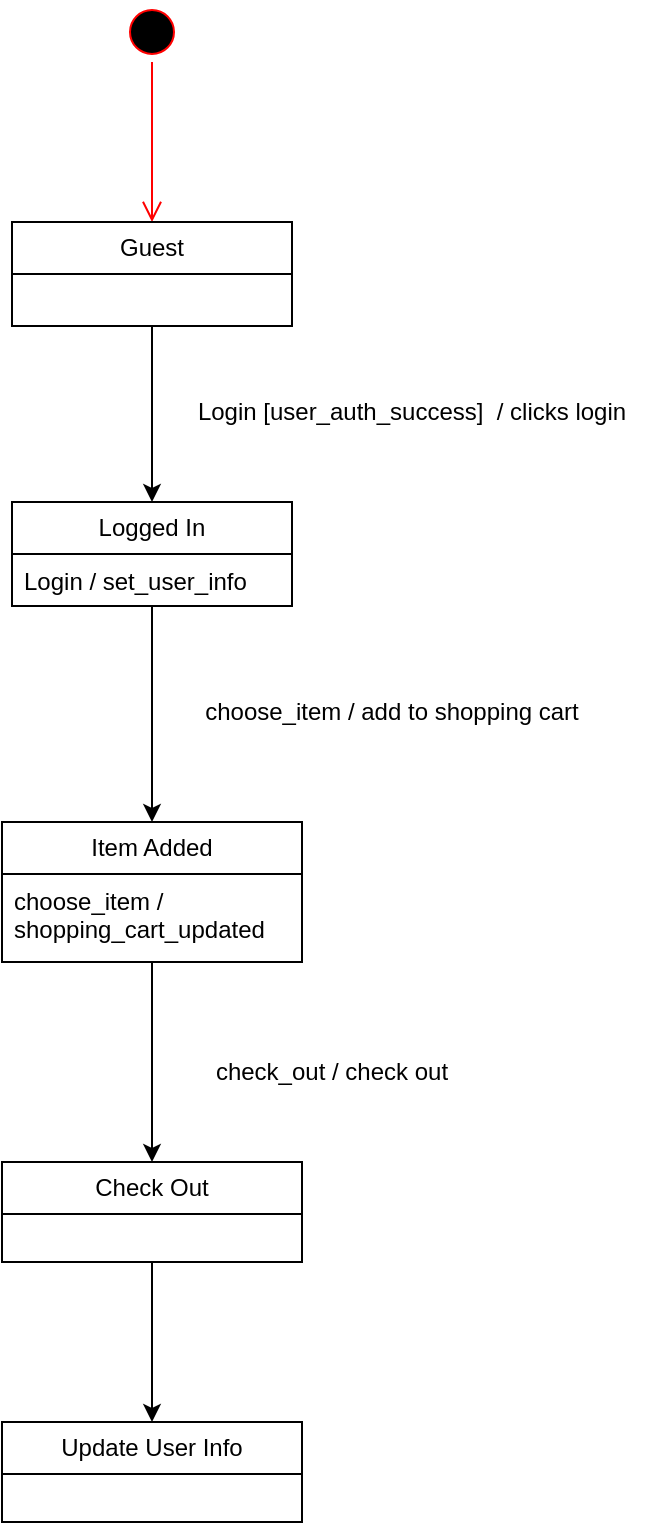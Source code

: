 <mxfile version="22.1.0" type="github">
  <diagram name="Page-1" id="YS0BhDlNzA2Jsrl1pI-b">
    <mxGraphModel dx="1426" dy="785" grid="1" gridSize="10" guides="1" tooltips="1" connect="1" arrows="1" fold="1" page="1" pageScale="1" pageWidth="850" pageHeight="1100" math="0" shadow="0">
      <root>
        <mxCell id="0" />
        <mxCell id="1" parent="0" />
        <mxCell id="5EK2CeJRW16sMzyauaA--1" value="" style="ellipse;html=1;shape=startState;fillColor=#000000;strokeColor=#ff0000;" parent="1" vertex="1">
          <mxGeometry x="190" y="160" width="30" height="30" as="geometry" />
        </mxCell>
        <mxCell id="5EK2CeJRW16sMzyauaA--2" value="" style="edgeStyle=orthogonalEdgeStyle;html=1;verticalAlign=bottom;endArrow=open;endSize=8;strokeColor=#ff0000;rounded=0;entryX=0.5;entryY=0;entryDx=0;entryDy=0;" parent="1" source="5EK2CeJRW16sMzyauaA--1" target="5EK2CeJRW16sMzyauaA--7" edge="1">
          <mxGeometry relative="1" as="geometry">
            <mxPoint x="205" y="260" as="targetPoint" />
          </mxGeometry>
        </mxCell>
        <mxCell id="5EK2CeJRW16sMzyauaA--4" value="Login [user_auth_success]&amp;nbsp; / clicks login" style="text;html=1;strokeColor=none;fillColor=none;align=center;verticalAlign=middle;whiteSpace=wrap;rounded=0;" parent="1" vertex="1">
          <mxGeometry x="210" y="350" width="250" height="30" as="geometry" />
        </mxCell>
        <mxCell id="5EK2CeJRW16sMzyauaA--13" style="edgeStyle=orthogonalEdgeStyle;rounded=0;orthogonalLoop=1;jettySize=auto;html=1;entryX=0.5;entryY=0;entryDx=0;entryDy=0;" parent="1" source="5EK2CeJRW16sMzyauaA--7" target="5EK2CeJRW16sMzyauaA--11" edge="1">
          <mxGeometry relative="1" as="geometry" />
        </mxCell>
        <mxCell id="5EK2CeJRW16sMzyauaA--7" value="Guest" style="swimlane;fontStyle=0;childLayout=stackLayout;horizontal=1;startSize=26;fillColor=none;horizontalStack=0;resizeParent=1;resizeParentMax=0;resizeLast=0;collapsible=1;marginBottom=0;whiteSpace=wrap;html=1;" parent="1" vertex="1">
          <mxGeometry x="135" y="270" width="140" height="52" as="geometry" />
        </mxCell>
        <mxCell id="5EK2CeJRW16sMzyauaA--16" style="edgeStyle=orthogonalEdgeStyle;rounded=0;orthogonalLoop=1;jettySize=auto;html=1;entryX=0.5;entryY=0;entryDx=0;entryDy=0;" parent="1" source="5EK2CeJRW16sMzyauaA--11" target="5EK2CeJRW16sMzyauaA--14" edge="1">
          <mxGeometry relative="1" as="geometry" />
        </mxCell>
        <mxCell id="5EK2CeJRW16sMzyauaA--11" value="Logged In" style="swimlane;fontStyle=0;childLayout=stackLayout;horizontal=1;startSize=26;fillColor=none;horizontalStack=0;resizeParent=1;resizeParentMax=0;resizeLast=0;collapsible=1;marginBottom=0;whiteSpace=wrap;html=1;" parent="1" vertex="1">
          <mxGeometry x="135" y="410" width="140" height="52" as="geometry" />
        </mxCell>
        <mxCell id="5EK2CeJRW16sMzyauaA--12" value="Login / set_user_info" style="text;strokeColor=none;fillColor=none;align=left;verticalAlign=top;spacingLeft=4;spacingRight=4;overflow=hidden;rotatable=0;points=[[0,0.5],[1,0.5]];portConstraint=eastwest;whiteSpace=wrap;html=1;" parent="5EK2CeJRW16sMzyauaA--11" vertex="1">
          <mxGeometry y="26" width="140" height="26" as="geometry" />
        </mxCell>
        <mxCell id="5EK2CeJRW16sMzyauaA--21" style="edgeStyle=orthogonalEdgeStyle;rounded=0;orthogonalLoop=1;jettySize=auto;html=1;entryX=0.5;entryY=0;entryDx=0;entryDy=0;" parent="1" source="5EK2CeJRW16sMzyauaA--14" target="5EK2CeJRW16sMzyauaA--19" edge="1">
          <mxGeometry relative="1" as="geometry" />
        </mxCell>
        <mxCell id="5EK2CeJRW16sMzyauaA--14" value="Item Added" style="swimlane;fontStyle=0;childLayout=stackLayout;horizontal=1;startSize=26;fillColor=none;horizontalStack=0;resizeParent=1;resizeParentMax=0;resizeLast=0;collapsible=1;marginBottom=0;whiteSpace=wrap;html=1;" parent="1" vertex="1">
          <mxGeometry x="130" y="570" width="150" height="70" as="geometry" />
        </mxCell>
        <mxCell id="5EK2CeJRW16sMzyauaA--18" value="choose_item / shopping_cart_updated" style="text;strokeColor=none;fillColor=none;align=left;verticalAlign=top;spacingLeft=4;spacingRight=4;overflow=hidden;rotatable=0;points=[[0,0.5],[1,0.5]];portConstraint=eastwest;whiteSpace=wrap;html=1;" parent="5EK2CeJRW16sMzyauaA--14" vertex="1">
          <mxGeometry y="26" width="150" height="44" as="geometry" />
        </mxCell>
        <mxCell id="5EK2CeJRW16sMzyauaA--17" value="choose_item / add to shopping cart" style="text;html=1;strokeColor=none;fillColor=none;align=center;verticalAlign=middle;whiteSpace=wrap;rounded=0;" parent="1" vertex="1">
          <mxGeometry x="200" y="500" width="250" height="30" as="geometry" />
        </mxCell>
        <mxCell id="5EK2CeJRW16sMzyauaA--24" style="edgeStyle=orthogonalEdgeStyle;rounded=0;orthogonalLoop=1;jettySize=auto;html=1;exitX=0.5;exitY=1;exitDx=0;exitDy=0;entryX=0.5;entryY=0;entryDx=0;entryDy=0;" parent="1" source="5EK2CeJRW16sMzyauaA--19" target="5EK2CeJRW16sMzyauaA--23" edge="1">
          <mxGeometry relative="1" as="geometry" />
        </mxCell>
        <mxCell id="5EK2CeJRW16sMzyauaA--19" value="Check Out" style="swimlane;fontStyle=0;childLayout=stackLayout;horizontal=1;startSize=26;fillColor=none;horizontalStack=0;resizeParent=1;resizeParentMax=0;resizeLast=0;collapsible=1;marginBottom=0;whiteSpace=wrap;html=1;" parent="1" vertex="1">
          <mxGeometry x="130" y="740" width="150" height="50" as="geometry" />
        </mxCell>
        <mxCell id="5EK2CeJRW16sMzyauaA--22" value="check_out / check out" style="text;html=1;strokeColor=none;fillColor=none;align=center;verticalAlign=middle;whiteSpace=wrap;rounded=0;" parent="1" vertex="1">
          <mxGeometry x="170" y="680" width="250" height="30" as="geometry" />
        </mxCell>
        <mxCell id="5EK2CeJRW16sMzyauaA--23" value="Update User Info" style="swimlane;fontStyle=0;childLayout=stackLayout;horizontal=1;startSize=26;fillColor=none;horizontalStack=0;resizeParent=1;resizeParentMax=0;resizeLast=0;collapsible=1;marginBottom=0;whiteSpace=wrap;html=1;" parent="1" vertex="1">
          <mxGeometry x="130" y="870" width="150" height="50" as="geometry" />
        </mxCell>
      </root>
    </mxGraphModel>
  </diagram>
</mxfile>
